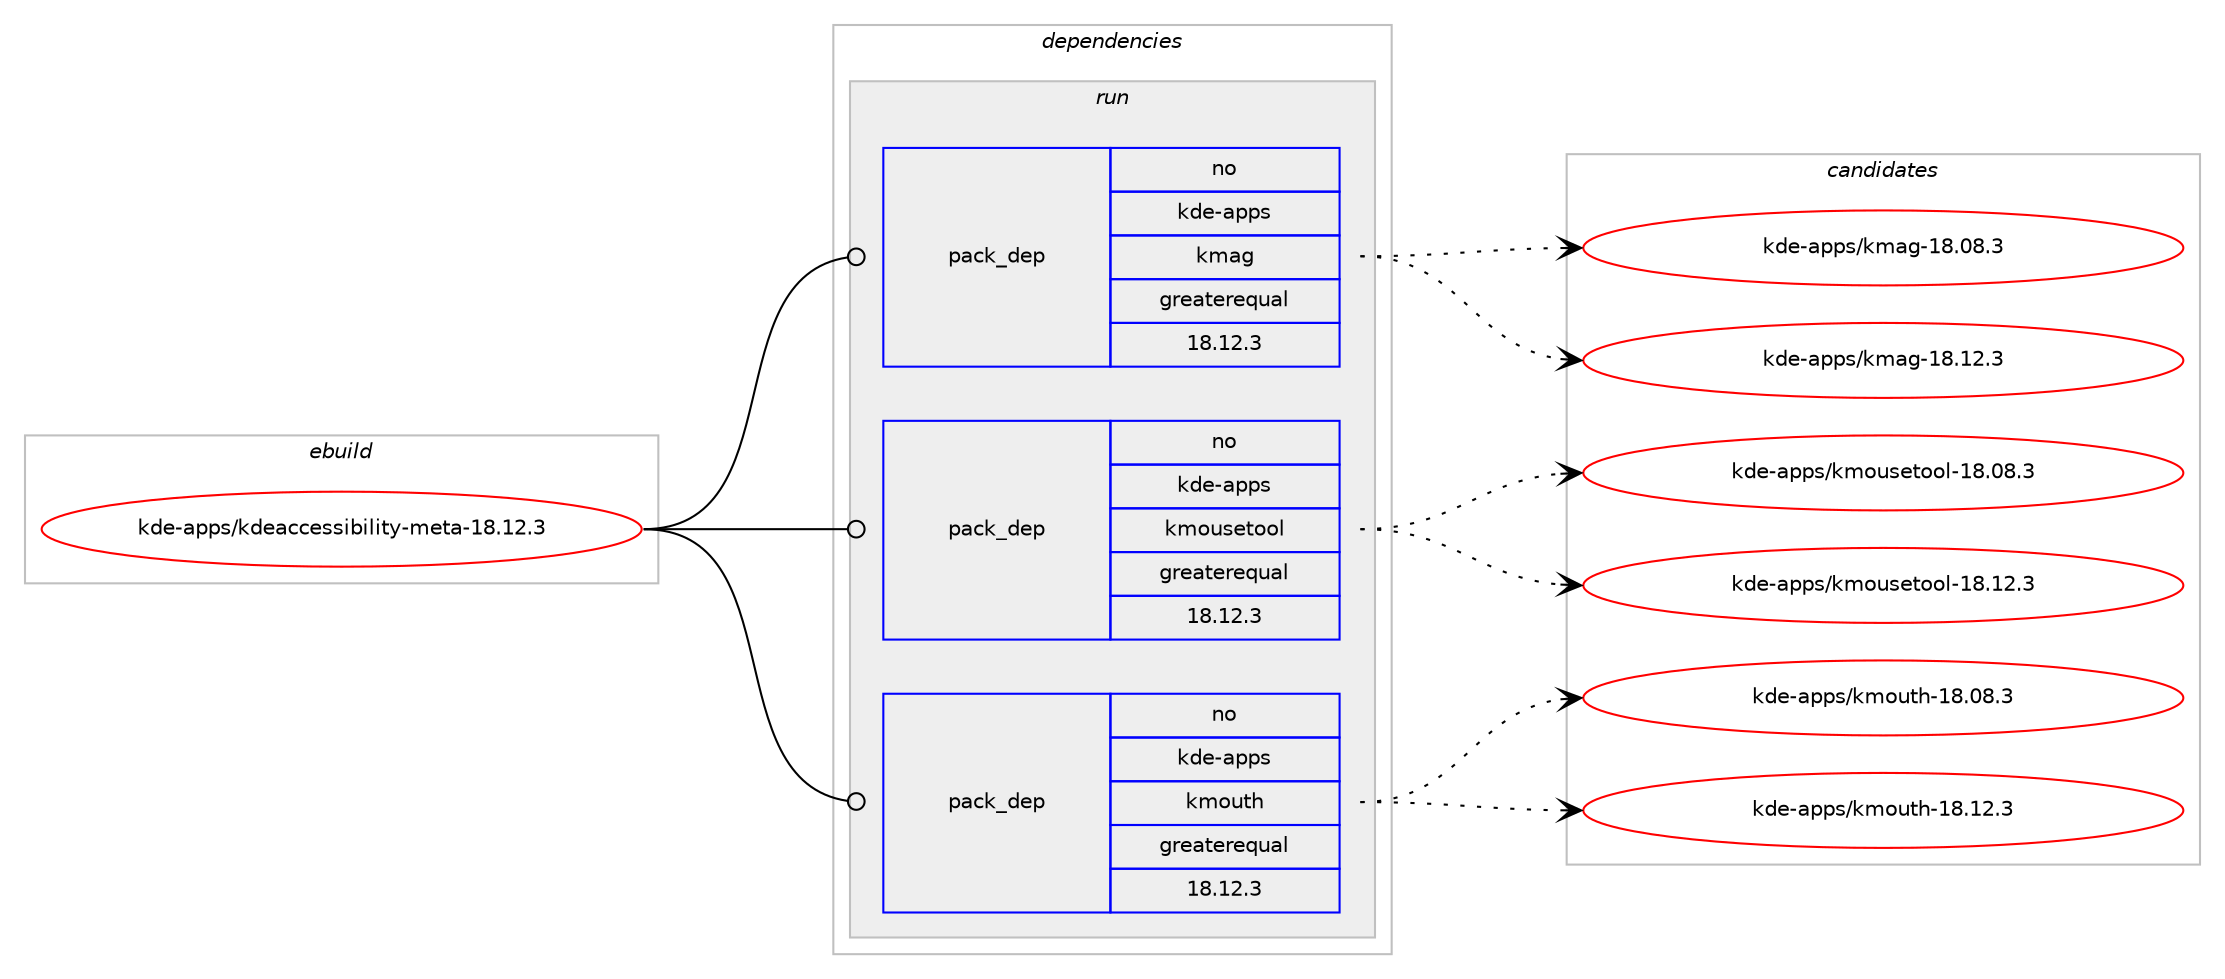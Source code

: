 digraph prolog {

# *************
# Graph options
# *************

newrank=true;
concentrate=true;
compound=true;
graph [rankdir=LR,fontname=Helvetica,fontsize=10,ranksep=1.5];#, ranksep=2.5, nodesep=0.2];
edge  [arrowhead=vee];
node  [fontname=Helvetica,fontsize=10];

# **********
# The ebuild
# **********

subgraph cluster_leftcol {
color=gray;
rank=same;
label=<<i>ebuild</i>>;
id [label="kde-apps/kdeaccessibility-meta-18.12.3", color=red, width=4, href="../kde-apps/kdeaccessibility-meta-18.12.3.svg"];
}

# ****************
# The dependencies
# ****************

subgraph cluster_midcol {
color=gray;
label=<<i>dependencies</i>>;
subgraph cluster_compile {
fillcolor="#eeeeee";
style=filled;
label=<<i>compile</i>>;
}
subgraph cluster_compileandrun {
fillcolor="#eeeeee";
style=filled;
label=<<i>compile and run</i>>;
}
subgraph cluster_run {
fillcolor="#eeeeee";
style=filled;
label=<<i>run</i>>;
subgraph pack1121372 {
dependency1574558 [label=<<TABLE BORDER="0" CELLBORDER="1" CELLSPACING="0" CELLPADDING="4" WIDTH="220"><TR><TD ROWSPAN="6" CELLPADDING="30">pack_dep</TD></TR><TR><TD WIDTH="110">no</TD></TR><TR><TD>kde-apps</TD></TR><TR><TD>kmag</TD></TR><TR><TD>greaterequal</TD></TR><TR><TD>18.12.3</TD></TR></TABLE>>, shape=none, color=blue];
}
id:e -> dependency1574558:w [weight=20,style="solid",arrowhead="odot"];
subgraph pack1121373 {
dependency1574559 [label=<<TABLE BORDER="0" CELLBORDER="1" CELLSPACING="0" CELLPADDING="4" WIDTH="220"><TR><TD ROWSPAN="6" CELLPADDING="30">pack_dep</TD></TR><TR><TD WIDTH="110">no</TD></TR><TR><TD>kde-apps</TD></TR><TR><TD>kmousetool</TD></TR><TR><TD>greaterequal</TD></TR><TR><TD>18.12.3</TD></TR></TABLE>>, shape=none, color=blue];
}
id:e -> dependency1574559:w [weight=20,style="solid",arrowhead="odot"];
subgraph pack1121374 {
dependency1574560 [label=<<TABLE BORDER="0" CELLBORDER="1" CELLSPACING="0" CELLPADDING="4" WIDTH="220"><TR><TD ROWSPAN="6" CELLPADDING="30">pack_dep</TD></TR><TR><TD WIDTH="110">no</TD></TR><TR><TD>kde-apps</TD></TR><TR><TD>kmouth</TD></TR><TR><TD>greaterequal</TD></TR><TR><TD>18.12.3</TD></TR></TABLE>>, shape=none, color=blue];
}
id:e -> dependency1574560:w [weight=20,style="solid",arrowhead="odot"];
}
}

# **************
# The candidates
# **************

subgraph cluster_choices {
rank=same;
color=gray;
label=<<i>candidates</i>>;

subgraph choice1121372 {
color=black;
nodesep=1;
choice107100101459711211211547107109971034549564648564651 [label="kde-apps/kmag-18.08.3", color=red, width=4,href="../kde-apps/kmag-18.08.3.svg"];
choice107100101459711211211547107109971034549564649504651 [label="kde-apps/kmag-18.12.3", color=red, width=4,href="../kde-apps/kmag-18.12.3.svg"];
dependency1574558:e -> choice107100101459711211211547107109971034549564648564651:w [style=dotted,weight="100"];
dependency1574558:e -> choice107100101459711211211547107109971034549564649504651:w [style=dotted,weight="100"];
}
subgraph choice1121373 {
color=black;
nodesep=1;
choice1071001014597112112115471071091111171151011161111111084549564648564651 [label="kde-apps/kmousetool-18.08.3", color=red, width=4,href="../kde-apps/kmousetool-18.08.3.svg"];
choice1071001014597112112115471071091111171151011161111111084549564649504651 [label="kde-apps/kmousetool-18.12.3", color=red, width=4,href="../kde-apps/kmousetool-18.12.3.svg"];
dependency1574559:e -> choice1071001014597112112115471071091111171151011161111111084549564648564651:w [style=dotted,weight="100"];
dependency1574559:e -> choice1071001014597112112115471071091111171151011161111111084549564649504651:w [style=dotted,weight="100"];
}
subgraph choice1121374 {
color=black;
nodesep=1;
choice1071001014597112112115471071091111171161044549564648564651 [label="kde-apps/kmouth-18.08.3", color=red, width=4,href="../kde-apps/kmouth-18.08.3.svg"];
choice1071001014597112112115471071091111171161044549564649504651 [label="kde-apps/kmouth-18.12.3", color=red, width=4,href="../kde-apps/kmouth-18.12.3.svg"];
dependency1574560:e -> choice1071001014597112112115471071091111171161044549564648564651:w [style=dotted,weight="100"];
dependency1574560:e -> choice1071001014597112112115471071091111171161044549564649504651:w [style=dotted,weight="100"];
}
}

}
